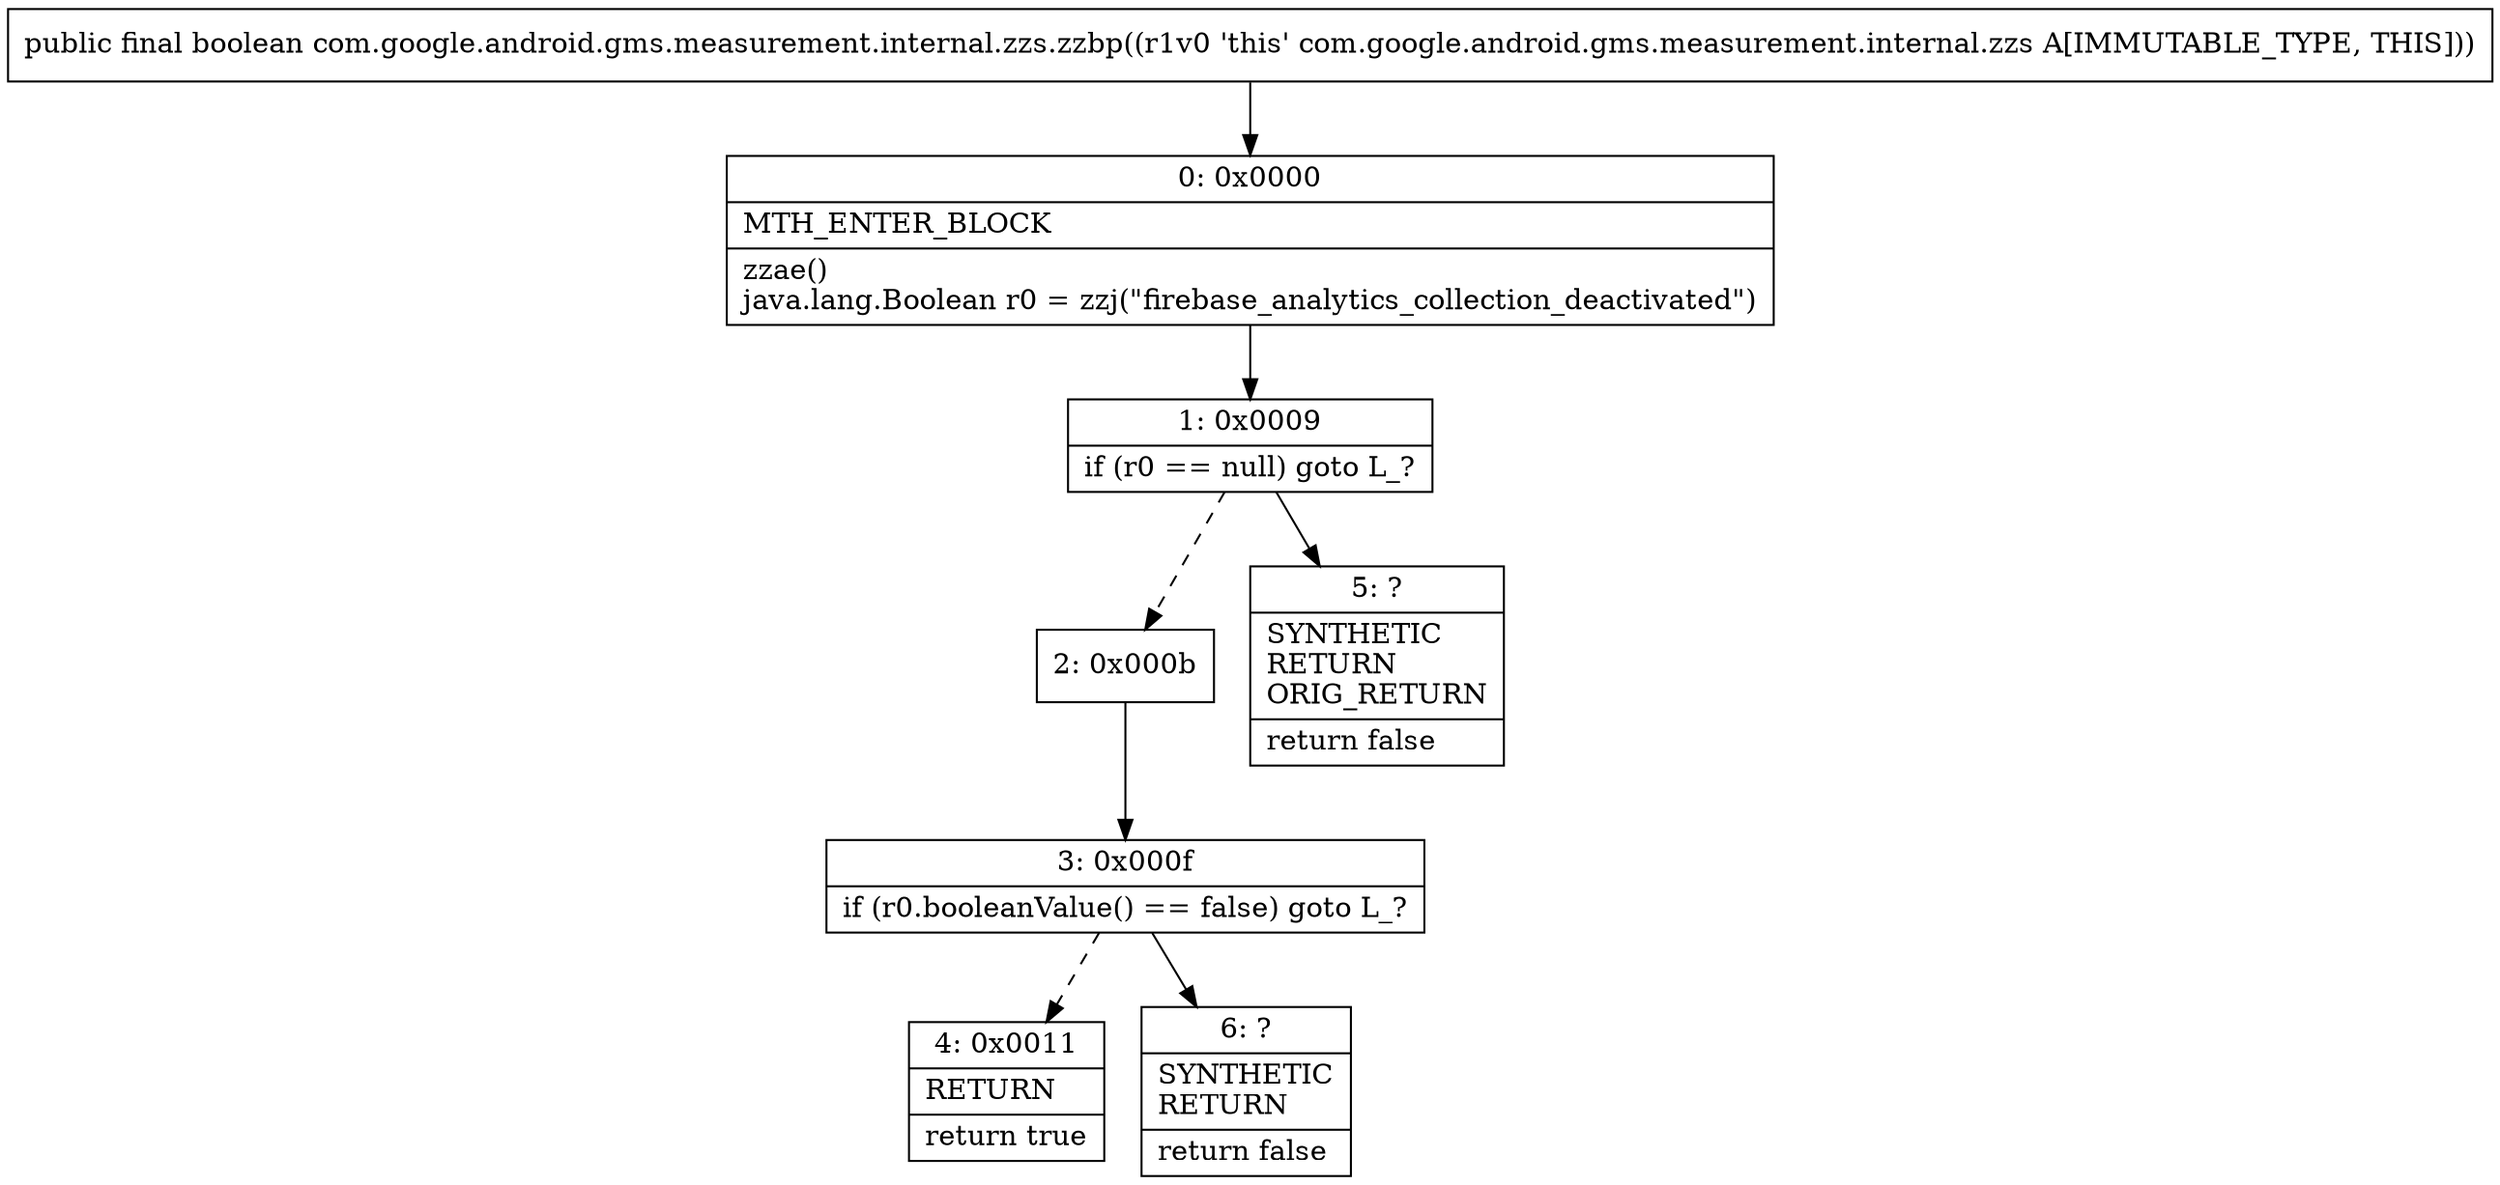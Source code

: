 digraph "CFG forcom.google.android.gms.measurement.internal.zzs.zzbp()Z" {
Node_0 [shape=record,label="{0\:\ 0x0000|MTH_ENTER_BLOCK\l|zzae()\ljava.lang.Boolean r0 = zzj(\"firebase_analytics_collection_deactivated\")\l}"];
Node_1 [shape=record,label="{1\:\ 0x0009|if (r0 == null) goto L_?\l}"];
Node_2 [shape=record,label="{2\:\ 0x000b}"];
Node_3 [shape=record,label="{3\:\ 0x000f|if (r0.booleanValue() == false) goto L_?\l}"];
Node_4 [shape=record,label="{4\:\ 0x0011|RETURN\l|return true\l}"];
Node_5 [shape=record,label="{5\:\ ?|SYNTHETIC\lRETURN\lORIG_RETURN\l|return false\l}"];
Node_6 [shape=record,label="{6\:\ ?|SYNTHETIC\lRETURN\l|return false\l}"];
MethodNode[shape=record,label="{public final boolean com.google.android.gms.measurement.internal.zzs.zzbp((r1v0 'this' com.google.android.gms.measurement.internal.zzs A[IMMUTABLE_TYPE, THIS])) }"];
MethodNode -> Node_0;
Node_0 -> Node_1;
Node_1 -> Node_2[style=dashed];
Node_1 -> Node_5;
Node_2 -> Node_3;
Node_3 -> Node_4[style=dashed];
Node_3 -> Node_6;
}


